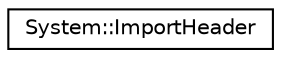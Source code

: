 digraph G
{
  edge [fontname="Helvetica",fontsize="10",labelfontname="Helvetica",labelfontsize="10"];
  node [fontname="Helvetica",fontsize="10",shape=record];
  rankdir="LR";
  Node1 [label="System::ImportHeader",height=0.2,width=0.4,color="black", fillcolor="white", style="filled",URL="$struct_system_1_1_import_header.html"];
}
